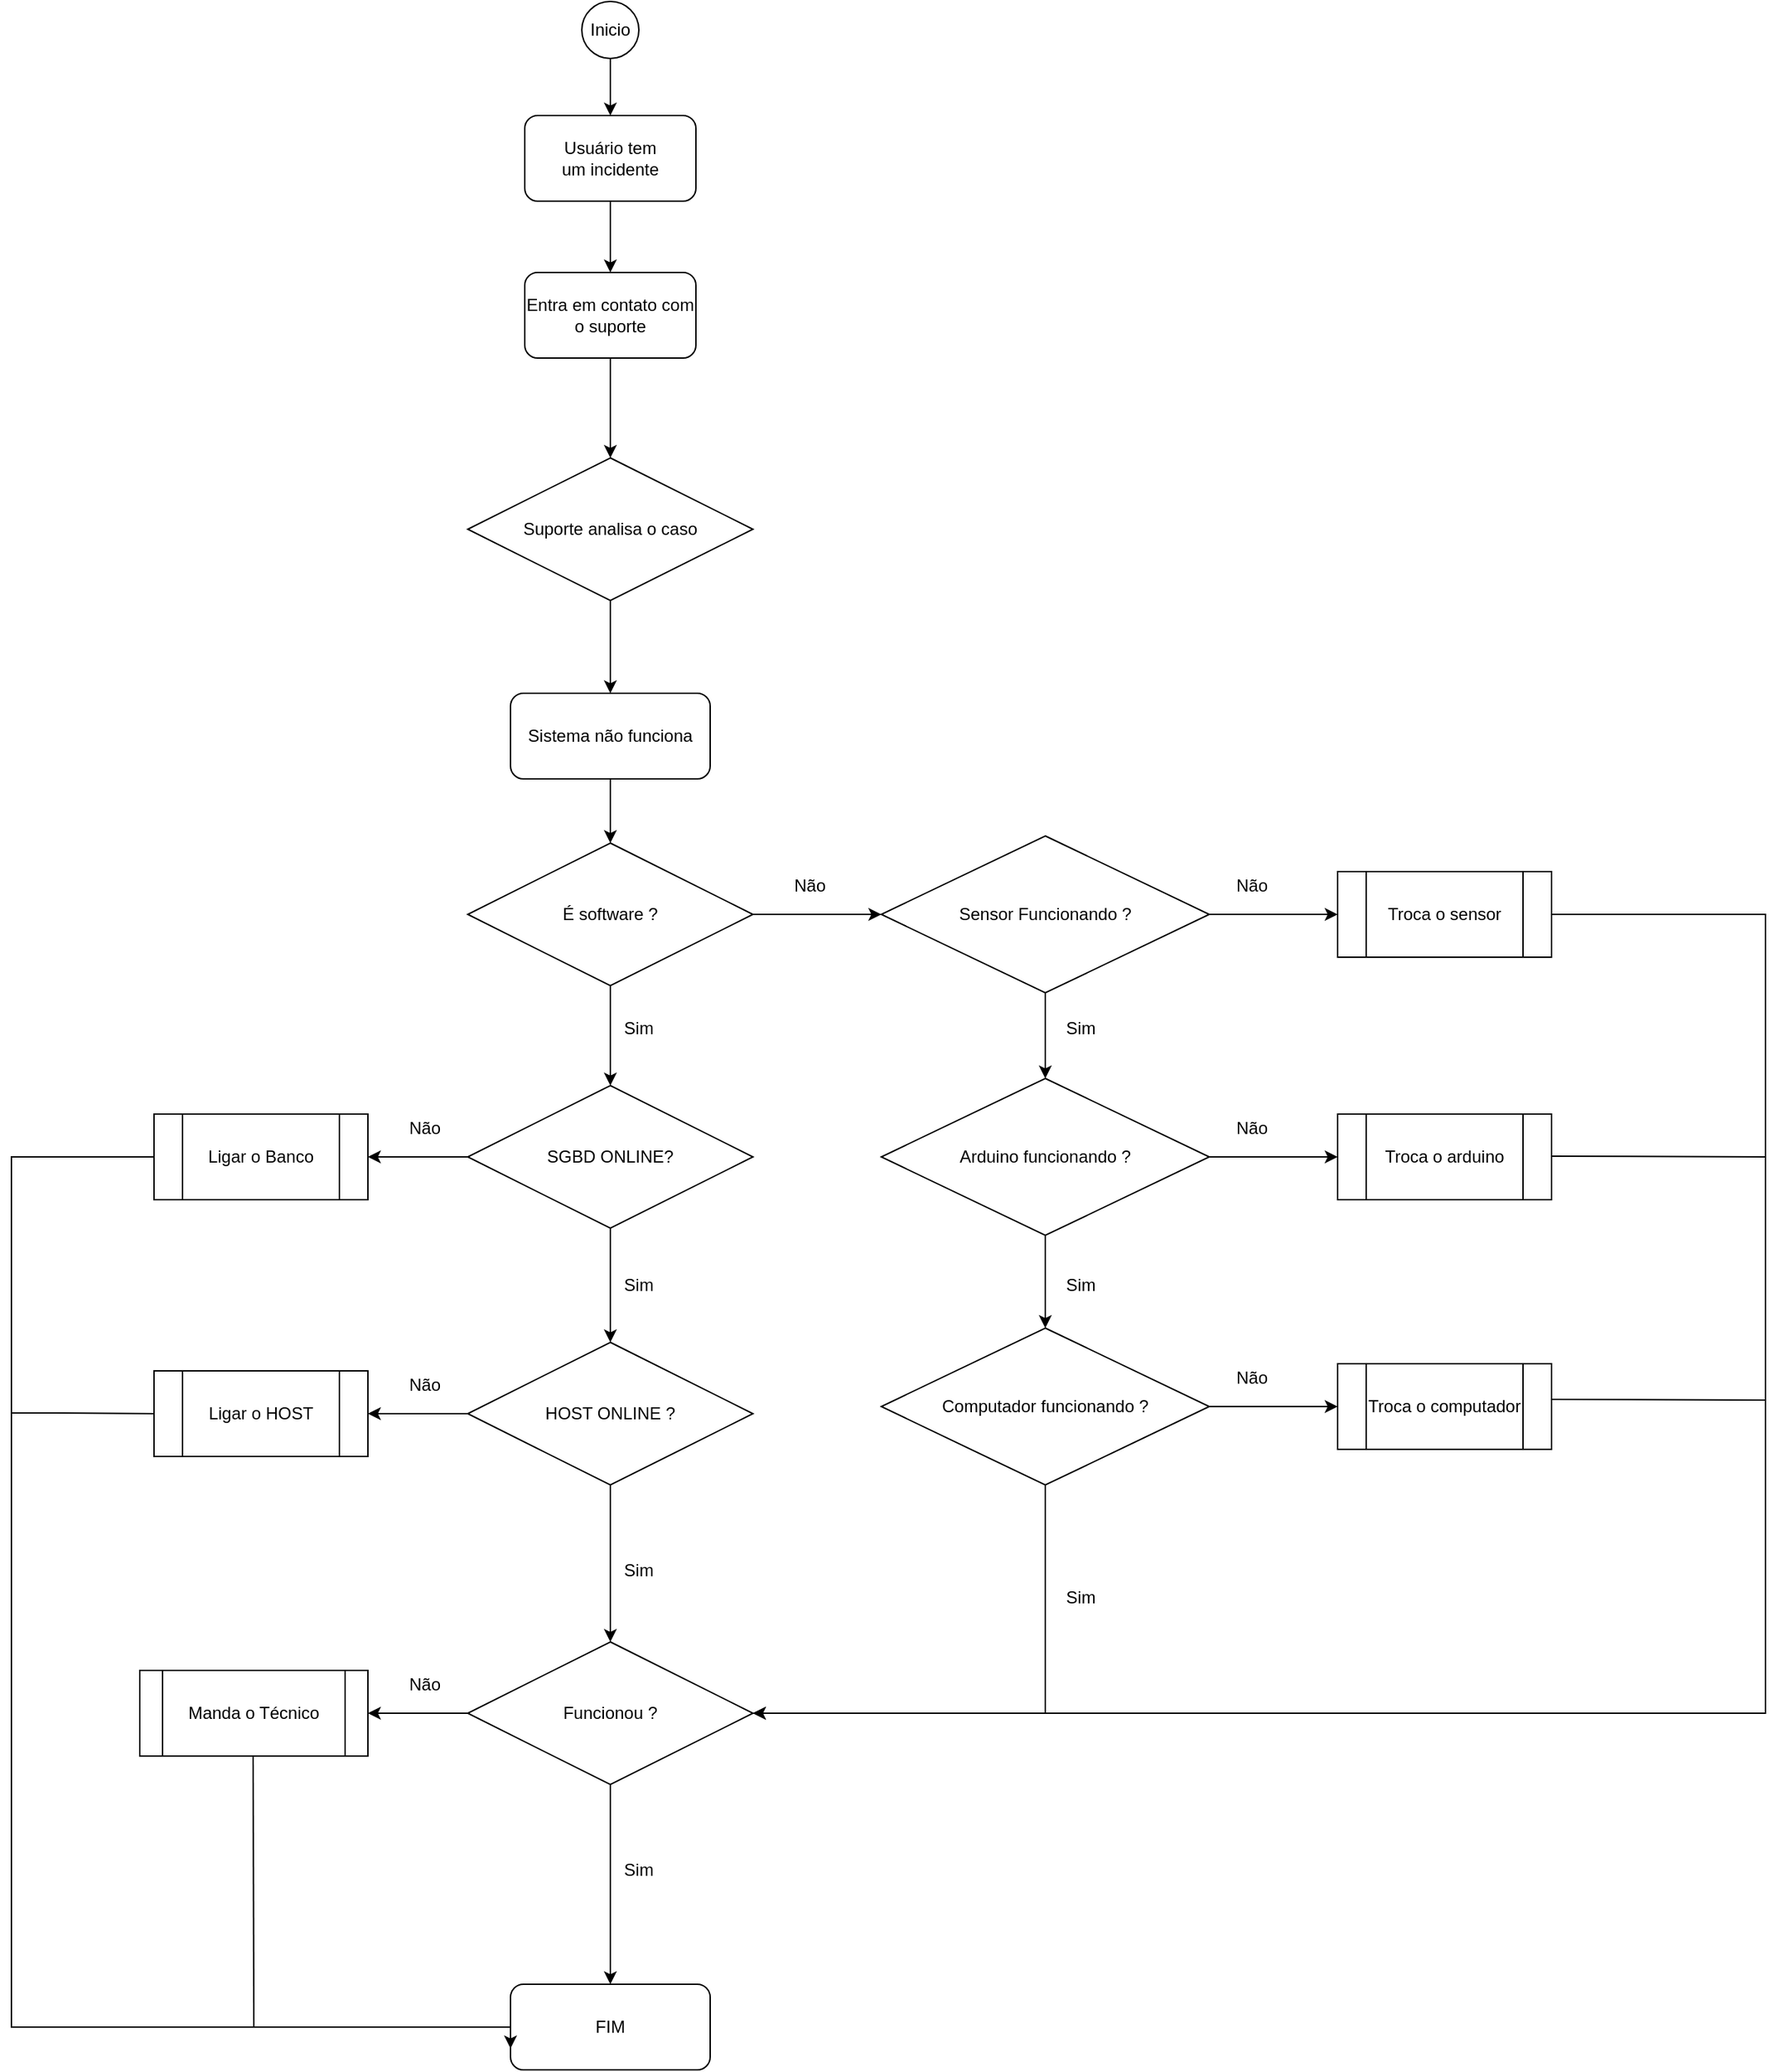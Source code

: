 <mxfile version="13.10.2" type="device"><diagram id="hE9qBNuKE9PUVsUhHFl_" name="Page-1"><mxGraphModel dx="2249" dy="794" grid="1" gridSize="10" guides="1" tooltips="1" connect="1" arrows="1" fold="1" page="1" pageScale="1" pageWidth="827" pageHeight="1169" math="0" shadow="0"><root><mxCell id="0"/><mxCell id="1" parent="0"/><mxCell id="J7zlT2gSHIUsZsbHLpWG-3" style="edgeStyle=orthogonalEdgeStyle;rounded=0;orthogonalLoop=1;jettySize=auto;html=1;entryX=0.5;entryY=0;entryDx=0;entryDy=0;" parent="1" source="J7zlT2gSHIUsZsbHLpWG-1" target="J7zlT2gSHIUsZsbHLpWG-2" edge="1"><mxGeometry relative="1" as="geometry"/></mxCell><mxCell id="J7zlT2gSHIUsZsbHLpWG-1" value="Inicio" style="ellipse;whiteSpace=wrap;html=1;aspect=fixed;" parent="1" vertex="1"><mxGeometry x="100" y="40" width="40" height="40" as="geometry"/></mxCell><mxCell id="J7zlT2gSHIUsZsbHLpWG-5" style="edgeStyle=orthogonalEdgeStyle;rounded=0;orthogonalLoop=1;jettySize=auto;html=1;" parent="1" source="J7zlT2gSHIUsZsbHLpWG-2" target="J7zlT2gSHIUsZsbHLpWG-4" edge="1"><mxGeometry relative="1" as="geometry"/></mxCell><mxCell id="J7zlT2gSHIUsZsbHLpWG-2" value="Usuário tem um&amp;nbsp;incidente" style="rounded=1;whiteSpace=wrap;html=1;" parent="1" vertex="1"><mxGeometry x="60" y="120" width="120" height="60" as="geometry"/></mxCell><mxCell id="J7zlT2gSHIUsZsbHLpWG-7" style="edgeStyle=orthogonalEdgeStyle;rounded=0;orthogonalLoop=1;jettySize=auto;html=1;" parent="1" source="J7zlT2gSHIUsZsbHLpWG-4" target="J7zlT2gSHIUsZsbHLpWG-6" edge="1"><mxGeometry relative="1" as="geometry"/></mxCell><mxCell id="J7zlT2gSHIUsZsbHLpWG-4" value="Entra em contato com o suporte" style="rounded=1;whiteSpace=wrap;html=1;" parent="1" vertex="1"><mxGeometry x="60" y="230" width="120" height="60" as="geometry"/></mxCell><mxCell id="J7zlT2gSHIUsZsbHLpWG-9" style="edgeStyle=orthogonalEdgeStyle;rounded=0;orthogonalLoop=1;jettySize=auto;html=1;" parent="1" source="J7zlT2gSHIUsZsbHLpWG-6" target="J7zlT2gSHIUsZsbHLpWG-8" edge="1"><mxGeometry relative="1" as="geometry"/></mxCell><mxCell id="J7zlT2gSHIUsZsbHLpWG-6" value="Suporte analisa o caso" style="rhombus;whiteSpace=wrap;html=1;" parent="1" vertex="1"><mxGeometry x="20" y="360" width="200" height="100" as="geometry"/></mxCell><mxCell id="J7zlT2gSHIUsZsbHLpWG-12" style="edgeStyle=orthogonalEdgeStyle;rounded=0;orthogonalLoop=1;jettySize=auto;html=1;entryX=0.5;entryY=0;entryDx=0;entryDy=0;" parent="1" source="J7zlT2gSHIUsZsbHLpWG-8" target="J7zlT2gSHIUsZsbHLpWG-11" edge="1"><mxGeometry relative="1" as="geometry"/></mxCell><mxCell id="J7zlT2gSHIUsZsbHLpWG-8" value="Sistema não funciona" style="rounded=1;whiteSpace=wrap;html=1;" parent="1" vertex="1"><mxGeometry x="50" y="525" width="140" height="60" as="geometry"/></mxCell><mxCell id="J7zlT2gSHIUsZsbHLpWG-16" style="edgeStyle=orthogonalEdgeStyle;rounded=0;orthogonalLoop=1;jettySize=auto;html=1;entryX=0;entryY=0.5;entryDx=0;entryDy=0;" parent="1" source="J7zlT2gSHIUsZsbHLpWG-11" target="J7zlT2gSHIUsZsbHLpWG-15" edge="1"><mxGeometry relative="1" as="geometry"/></mxCell><mxCell id="J7zlT2gSHIUsZsbHLpWG-17" style="edgeStyle=orthogonalEdgeStyle;rounded=0;orthogonalLoop=1;jettySize=auto;html=1;" parent="1" source="J7zlT2gSHIUsZsbHLpWG-11" target="J7zlT2gSHIUsZsbHLpWG-13" edge="1"><mxGeometry relative="1" as="geometry"/></mxCell><mxCell id="J7zlT2gSHIUsZsbHLpWG-11" value="É software ?" style="rhombus;whiteSpace=wrap;html=1;" parent="1" vertex="1"><mxGeometry x="20" y="630" width="200" height="100" as="geometry"/></mxCell><mxCell id="J7zlT2gSHIUsZsbHLpWG-44" style="edgeStyle=orthogonalEdgeStyle;rounded=0;orthogonalLoop=1;jettySize=auto;html=1;entryX=1;entryY=0.5;entryDx=0;entryDy=0;" parent="1" source="J7zlT2gSHIUsZsbHLpWG-13" edge="1"><mxGeometry relative="1" as="geometry"><mxPoint x="-50" y="850" as="targetPoint"/></mxGeometry></mxCell><mxCell id="J7zlT2gSHIUsZsbHLpWG-47" style="edgeStyle=orthogonalEdgeStyle;rounded=0;orthogonalLoop=1;jettySize=auto;html=1;exitX=0.5;exitY=1;exitDx=0;exitDy=0;entryX=0.5;entryY=0;entryDx=0;entryDy=0;" parent="1" source="J7zlT2gSHIUsZsbHLpWG-13" target="J7zlT2gSHIUsZsbHLpWG-45" edge="1"><mxGeometry relative="1" as="geometry"/></mxCell><mxCell id="J7zlT2gSHIUsZsbHLpWG-13" value="SGBD ONLINE?" style="rhombus;whiteSpace=wrap;html=1;" parent="1" vertex="1"><mxGeometry x="20" y="800" width="200" height="100" as="geometry"/></mxCell><mxCell id="J7zlT2gSHIUsZsbHLpWG-23" style="edgeStyle=orthogonalEdgeStyle;rounded=0;orthogonalLoop=1;jettySize=auto;html=1;" parent="1" source="J7zlT2gSHIUsZsbHLpWG-15" target="J7zlT2gSHIUsZsbHLpWG-22" edge="1"><mxGeometry relative="1" as="geometry"/></mxCell><mxCell id="J7zlT2gSHIUsZsbHLpWG-24" style="edgeStyle=orthogonalEdgeStyle;rounded=0;orthogonalLoop=1;jettySize=auto;html=1;entryX=0;entryY=0.5;entryDx=0;entryDy=0;" parent="1" source="J7zlT2gSHIUsZsbHLpWG-15" edge="1"><mxGeometry relative="1" as="geometry"><mxPoint x="630" y="680" as="targetPoint"/></mxGeometry></mxCell><mxCell id="J7zlT2gSHIUsZsbHLpWG-15" value="Sensor Funcionando ?" style="rhombus;whiteSpace=wrap;html=1;" parent="1" vertex="1"><mxGeometry x="310" y="625" width="230" height="110" as="geometry"/></mxCell><mxCell id="J7zlT2gSHIUsZsbHLpWG-18" value="Não" style="text;html=1;strokeColor=none;fillColor=none;align=center;verticalAlign=middle;whiteSpace=wrap;rounded=0;" parent="1" vertex="1"><mxGeometry x="240" y="650" width="40" height="20" as="geometry"/></mxCell><mxCell id="J7zlT2gSHIUsZsbHLpWG-19" value="Sim" style="text;html=1;strokeColor=none;fillColor=none;align=center;verticalAlign=middle;whiteSpace=wrap;rounded=0;" parent="1" vertex="1"><mxGeometry x="430" y="750" width="40" height="20" as="geometry"/></mxCell><mxCell id="J7zlT2gSHIUsZsbHLpWG-31" style="edgeStyle=orthogonalEdgeStyle;rounded=0;orthogonalLoop=1;jettySize=auto;html=1;exitX=1;exitY=0.5;exitDx=0;exitDy=0;entryX=0;entryY=0.5;entryDx=0;entryDy=0;" parent="1" source="J7zlT2gSHIUsZsbHLpWG-22" edge="1"><mxGeometry relative="1" as="geometry"><mxPoint x="630" y="850" as="targetPoint"/></mxGeometry></mxCell><mxCell id="J7zlT2gSHIUsZsbHLpWG-59" style="edgeStyle=orthogonalEdgeStyle;rounded=0;orthogonalLoop=1;jettySize=auto;html=1;" parent="1" source="J7zlT2gSHIUsZsbHLpWG-22" target="J7zlT2gSHIUsZsbHLpWG-58" edge="1"><mxGeometry relative="1" as="geometry"/></mxCell><mxCell id="J7zlT2gSHIUsZsbHLpWG-22" value="Arduino funcionando ?" style="rhombus;whiteSpace=wrap;html=1;" parent="1" vertex="1"><mxGeometry x="310" y="795" width="230" height="110" as="geometry"/></mxCell><mxCell id="J7zlT2gSHIUsZsbHLpWG-25" value="Não" style="text;html=1;strokeColor=none;fillColor=none;align=center;verticalAlign=middle;whiteSpace=wrap;rounded=0;" parent="1" vertex="1"><mxGeometry x="550" y="650" width="40" height="20" as="geometry"/></mxCell><mxCell id="J7zlT2gSHIUsZsbHLpWG-79" style="edgeStyle=orthogonalEdgeStyle;rounded=0;orthogonalLoop=1;jettySize=auto;html=1;" parent="1" source="J7zlT2gSHIUsZsbHLpWG-26" target="J7zlT2gSHIUsZsbHLpWG-34" edge="1"><mxGeometry relative="1" as="geometry"><mxPoint x="900" y="680" as="targetPoint"/><Array as="points"><mxPoint x="930" y="680"/><mxPoint x="930" y="1240"/></Array></mxGeometry></mxCell><mxCell id="J7zlT2gSHIUsZsbHLpWG-26" value="Troca o sensor" style="rounded=0;whiteSpace=wrap;html=1;" parent="1" vertex="1"><mxGeometry x="630" y="650" width="150" height="60" as="geometry"/></mxCell><mxCell id="J7zlT2gSHIUsZsbHLpWG-28" value="" style="endArrow=none;html=1;" parent="1" edge="1"><mxGeometry width="50" height="50" relative="1" as="geometry"><mxPoint x="650" y="710" as="sourcePoint"/><mxPoint x="650" y="650" as="targetPoint"/></mxGeometry></mxCell><mxCell id="J7zlT2gSHIUsZsbHLpWG-29" value="" style="endArrow=none;html=1;" parent="1" edge="1"><mxGeometry width="50" height="50" relative="1" as="geometry"><mxPoint x="760" y="710" as="sourcePoint"/><mxPoint x="760" y="650" as="targetPoint"/></mxGeometry></mxCell><mxCell id="J7zlT2gSHIUsZsbHLpWG-32" value="Não" style="text;html=1;strokeColor=none;fillColor=none;align=center;verticalAlign=middle;whiteSpace=wrap;rounded=0;" parent="1" vertex="1"><mxGeometry x="550" y="820" width="40" height="20" as="geometry"/></mxCell><mxCell id="J7zlT2gSHIUsZsbHLpWG-33" value="Sim" style="text;html=1;strokeColor=none;fillColor=none;align=center;verticalAlign=middle;whiteSpace=wrap;rounded=0;" parent="1" vertex="1"><mxGeometry x="120" y="750" width="40" height="20" as="geometry"/></mxCell><mxCell id="J7zlT2gSHIUsZsbHLpWG-57" style="edgeStyle=orthogonalEdgeStyle;rounded=0;orthogonalLoop=1;jettySize=auto;html=1;" parent="1" source="J7zlT2gSHIUsZsbHLpWG-34" target="J7zlT2gSHIUsZsbHLpWG-35" edge="1"><mxGeometry relative="1" as="geometry"/></mxCell><mxCell id="J7zlT2gSHIUsZsbHLpWG-88" style="edgeStyle=orthogonalEdgeStyle;rounded=0;orthogonalLoop=1;jettySize=auto;html=1;entryX=1;entryY=0.5;entryDx=0;entryDy=0;" parent="1" source="J7zlT2gSHIUsZsbHLpWG-34" target="J7zlT2gSHIUsZsbHLpWG-85" edge="1"><mxGeometry relative="1" as="geometry"/></mxCell><mxCell id="J7zlT2gSHIUsZsbHLpWG-34" value="Funcionou ?" style="rhombus;whiteSpace=wrap;html=1;" parent="1" vertex="1"><mxGeometry x="20" y="1190" width="200" height="100" as="geometry"/></mxCell><mxCell id="J7zlT2gSHIUsZsbHLpWG-35" value="FIM" style="rounded=1;whiteSpace=wrap;html=1;" parent="1" vertex="1"><mxGeometry x="50" y="1430" width="140" height="60" as="geometry"/></mxCell><mxCell id="J7zlT2gSHIUsZsbHLpWG-38" value="Troca o arduino" style="rounded=0;whiteSpace=wrap;html=1;" parent="1" vertex="1"><mxGeometry x="630" y="820" width="150" height="60" as="geometry"/></mxCell><mxCell id="J7zlT2gSHIUsZsbHLpWG-39" value="" style="endArrow=none;html=1;" parent="1" edge="1"><mxGeometry width="50" height="50" relative="1" as="geometry"><mxPoint x="650" y="880" as="sourcePoint"/><mxPoint x="650" y="820" as="targetPoint"/></mxGeometry></mxCell><mxCell id="J7zlT2gSHIUsZsbHLpWG-40" value="" style="endArrow=none;html=1;" parent="1" edge="1"><mxGeometry width="50" height="50" relative="1" as="geometry"><mxPoint x="760" y="880" as="sourcePoint"/><mxPoint x="760" y="820" as="targetPoint"/></mxGeometry></mxCell><mxCell id="J7zlT2gSHIUsZsbHLpWG-70" style="edgeStyle=orthogonalEdgeStyle;rounded=0;orthogonalLoop=1;jettySize=auto;html=1;entryX=1;entryY=0.5;entryDx=0;entryDy=0;" parent="1" source="J7zlT2gSHIUsZsbHLpWG-45" target="J7zlT2gSHIUsZsbHLpWG-66" edge="1"><mxGeometry relative="1" as="geometry"/></mxCell><mxCell id="J7zlT2gSHIUsZsbHLpWG-71" style="edgeStyle=orthogonalEdgeStyle;rounded=0;orthogonalLoop=1;jettySize=auto;html=1;" parent="1" source="J7zlT2gSHIUsZsbHLpWG-45" target="J7zlT2gSHIUsZsbHLpWG-34" edge="1"><mxGeometry relative="1" as="geometry"/></mxCell><mxCell id="J7zlT2gSHIUsZsbHLpWG-45" value="HOST ONLINE ?" style="rhombus;whiteSpace=wrap;html=1;" parent="1" vertex="1"><mxGeometry x="20" y="980" width="200" height="100" as="geometry"/></mxCell><mxCell id="J7zlT2gSHIUsZsbHLpWG-48" value="Sim" style="text;html=1;strokeColor=none;fillColor=none;align=center;verticalAlign=middle;whiteSpace=wrap;rounded=0;" parent="1" vertex="1"><mxGeometry x="120" y="930" width="40" height="20" as="geometry"/></mxCell><mxCell id="J7zlT2gSHIUsZsbHLpWG-73" style="edgeStyle=orthogonalEdgeStyle;rounded=0;orthogonalLoop=1;jettySize=auto;html=1;entryX=0;entryY=0.75;entryDx=0;entryDy=0;" parent="1" source="J7zlT2gSHIUsZsbHLpWG-53" target="J7zlT2gSHIUsZsbHLpWG-35" edge="1"><mxGeometry relative="1" as="geometry"><Array as="points"><mxPoint x="-300" y="850"/><mxPoint x="-300" y="1460"/><mxPoint x="50" y="1460"/></Array></mxGeometry></mxCell><mxCell id="J7zlT2gSHIUsZsbHLpWG-53" value="Ligar o Banco" style="rounded=0;whiteSpace=wrap;html=1;" parent="1" vertex="1"><mxGeometry x="-200" y="820" width="150" height="60" as="geometry"/></mxCell><mxCell id="J7zlT2gSHIUsZsbHLpWG-54" value="" style="endArrow=none;html=1;" parent="1" edge="1"><mxGeometry width="50" height="50" relative="1" as="geometry"><mxPoint x="-180" y="880" as="sourcePoint"/><mxPoint x="-180" y="820" as="targetPoint"/></mxGeometry></mxCell><mxCell id="J7zlT2gSHIUsZsbHLpWG-55" value="" style="endArrow=none;html=1;" parent="1" edge="1"><mxGeometry width="50" height="50" relative="1" as="geometry"><mxPoint x="-70" y="880" as="sourcePoint"/><mxPoint x="-70" y="820" as="targetPoint"/></mxGeometry></mxCell><mxCell id="J7zlT2gSHIUsZsbHLpWG-56" value="Não" style="text;html=1;strokeColor=none;fillColor=none;align=center;verticalAlign=middle;whiteSpace=wrap;rounded=0;" parent="1" vertex="1"><mxGeometry x="-30" y="820" width="40" height="20" as="geometry"/></mxCell><mxCell id="J7zlT2gSHIUsZsbHLpWG-63" style="edgeStyle=orthogonalEdgeStyle;rounded=0;orthogonalLoop=1;jettySize=auto;html=1;exitX=1;exitY=0.5;exitDx=0;exitDy=0;entryX=0;entryY=0.5;entryDx=0;entryDy=0;" parent="1" source="J7zlT2gSHIUsZsbHLpWG-58" target="J7zlT2gSHIUsZsbHLpWG-60" edge="1"><mxGeometry relative="1" as="geometry"/></mxCell><mxCell id="J7zlT2gSHIUsZsbHLpWG-76" style="edgeStyle=orthogonalEdgeStyle;rounded=0;orthogonalLoop=1;jettySize=auto;html=1;entryX=1;entryY=0.5;entryDx=0;entryDy=0;" parent="1" source="J7zlT2gSHIUsZsbHLpWG-58" target="J7zlT2gSHIUsZsbHLpWG-34" edge="1"><mxGeometry relative="1" as="geometry"><Array as="points"><mxPoint x="425" y="1240"/></Array></mxGeometry></mxCell><mxCell id="J7zlT2gSHIUsZsbHLpWG-58" value="Computador funcionando ?" style="rhombus;whiteSpace=wrap;html=1;" parent="1" vertex="1"><mxGeometry x="310" y="970" width="230" height="110" as="geometry"/></mxCell><mxCell id="J7zlT2gSHIUsZsbHLpWG-60" value="Troca o computador" style="rounded=0;whiteSpace=wrap;html=1;" parent="1" vertex="1"><mxGeometry x="630" y="995" width="150" height="60" as="geometry"/></mxCell><mxCell id="J7zlT2gSHIUsZsbHLpWG-61" value="" style="endArrow=none;html=1;" parent="1" edge="1"><mxGeometry width="50" height="50" relative="1" as="geometry"><mxPoint x="650" y="1055" as="sourcePoint"/><mxPoint x="650" y="995" as="targetPoint"/></mxGeometry></mxCell><mxCell id="J7zlT2gSHIUsZsbHLpWG-62" value="" style="endArrow=none;html=1;" parent="1" edge="1"><mxGeometry width="50" height="50" relative="1" as="geometry"><mxPoint x="760" y="1055" as="sourcePoint"/><mxPoint x="760" y="995" as="targetPoint"/></mxGeometry></mxCell><mxCell id="J7zlT2gSHIUsZsbHLpWG-64" value="Não" style="text;html=1;strokeColor=none;fillColor=none;align=center;verticalAlign=middle;whiteSpace=wrap;rounded=0;" parent="1" vertex="1"><mxGeometry x="550" y="995" width="40" height="20" as="geometry"/></mxCell><mxCell id="J7zlT2gSHIUsZsbHLpWG-65" value="Sim" style="text;html=1;strokeColor=none;fillColor=none;align=center;verticalAlign=middle;whiteSpace=wrap;rounded=0;" parent="1" vertex="1"><mxGeometry x="430" y="930" width="40" height="20" as="geometry"/></mxCell><mxCell id="J7zlT2gSHIUsZsbHLpWG-66" value="Ligar o HOST" style="rounded=0;whiteSpace=wrap;html=1;" parent="1" vertex="1"><mxGeometry x="-200" y="1000" width="150" height="60" as="geometry"/></mxCell><mxCell id="J7zlT2gSHIUsZsbHLpWG-67" value="" style="endArrow=none;html=1;" parent="1" edge="1"><mxGeometry width="50" height="50" relative="1" as="geometry"><mxPoint x="-180" y="1060" as="sourcePoint"/><mxPoint x="-180" y="1000" as="targetPoint"/><Array as="points"><mxPoint x="-180" y="1030"/><mxPoint x="-180" y="1020"/></Array></mxGeometry></mxCell><mxCell id="J7zlT2gSHIUsZsbHLpWG-68" value="" style="endArrow=none;html=1;" parent="1" edge="1"><mxGeometry width="50" height="50" relative="1" as="geometry"><mxPoint x="-70" y="1060" as="sourcePoint"/><mxPoint x="-70" y="1000" as="targetPoint"/></mxGeometry></mxCell><mxCell id="J7zlT2gSHIUsZsbHLpWG-69" value="Não" style="text;html=1;strokeColor=none;fillColor=none;align=center;verticalAlign=middle;whiteSpace=wrap;rounded=0;" parent="1" vertex="1"><mxGeometry x="-30" y="1000" width="40" height="20" as="geometry"/></mxCell><mxCell id="J7zlT2gSHIUsZsbHLpWG-72" value="Sim" style="text;html=1;strokeColor=none;fillColor=none;align=center;verticalAlign=middle;whiteSpace=wrap;rounded=0;" parent="1" vertex="1"><mxGeometry x="120" y="1130" width="40" height="20" as="geometry"/></mxCell><mxCell id="J7zlT2gSHIUsZsbHLpWG-75" value="" style="endArrow=none;html=1;entryX=0;entryY=0.5;entryDx=0;entryDy=0;" parent="1" target="J7zlT2gSHIUsZsbHLpWG-66" edge="1"><mxGeometry width="50" height="50" relative="1" as="geometry"><mxPoint x="-300" y="1029.5" as="sourcePoint"/><mxPoint x="-230" y="1029.5" as="targetPoint"/><Array as="points"><mxPoint x="-260" y="1029.5"/></Array></mxGeometry></mxCell><mxCell id="J7zlT2gSHIUsZsbHLpWG-77" value="Sim" style="text;html=1;strokeColor=none;fillColor=none;align=center;verticalAlign=middle;whiteSpace=wrap;rounded=0;" parent="1" vertex="1"><mxGeometry x="430" y="1149" width="40" height="20" as="geometry"/></mxCell><mxCell id="J7zlT2gSHIUsZsbHLpWG-81" value="" style="endArrow=none;html=1;" parent="1" edge="1"><mxGeometry width="50" height="50" relative="1" as="geometry"><mxPoint x="780" y="849.5" as="sourcePoint"/><mxPoint x="930" y="850" as="targetPoint"/></mxGeometry></mxCell><mxCell id="J7zlT2gSHIUsZsbHLpWG-82" value="" style="endArrow=none;html=1;" parent="1" edge="1"><mxGeometry width="50" height="50" relative="1" as="geometry"><mxPoint x="780" y="1020" as="sourcePoint"/><mxPoint x="930" y="1020.5" as="targetPoint"/></mxGeometry></mxCell><mxCell id="J7zlT2gSHIUsZsbHLpWG-83" value="Sim" style="text;html=1;strokeColor=none;fillColor=none;align=center;verticalAlign=middle;whiteSpace=wrap;rounded=0;" parent="1" vertex="1"><mxGeometry x="120" y="1340" width="40" height="20" as="geometry"/></mxCell><mxCell id="J7zlT2gSHIUsZsbHLpWG-85" value="Manda o Técnico" style="shape=process;whiteSpace=wrap;html=1;backgroundOutline=1;" parent="1" vertex="1"><mxGeometry x="-210" y="1210" width="160" height="60" as="geometry"/></mxCell><mxCell id="J7zlT2gSHIUsZsbHLpWG-91" value="Não" style="text;html=1;strokeColor=none;fillColor=none;align=center;verticalAlign=middle;whiteSpace=wrap;rounded=0;" parent="1" vertex="1"><mxGeometry x="-30" y="1210" width="40" height="20" as="geometry"/></mxCell><mxCell id="J7zlT2gSHIUsZsbHLpWG-93" value="" style="endArrow=none;html=1;" parent="1" edge="1"><mxGeometry width="50" height="50" relative="1" as="geometry"><mxPoint x="-130" y="1460" as="sourcePoint"/><mxPoint x="-130.5" y="1270" as="targetPoint"/></mxGeometry></mxCell></root></mxGraphModel></diagram></mxfile>